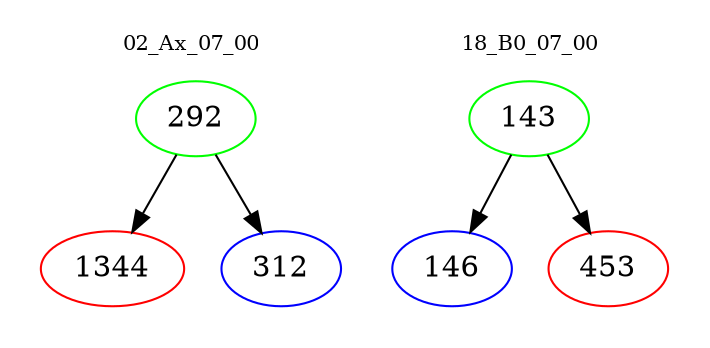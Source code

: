 digraph{
subgraph cluster_0 {
color = white
label = "02_Ax_07_00";
fontsize=10;
T0_292 [label="292", color="green"]
T0_292 -> T0_1344 [color="black"]
T0_1344 [label="1344", color="red"]
T0_292 -> T0_312 [color="black"]
T0_312 [label="312", color="blue"]
}
subgraph cluster_1 {
color = white
label = "18_B0_07_00";
fontsize=10;
T1_143 [label="143", color="green"]
T1_143 -> T1_146 [color="black"]
T1_146 [label="146", color="blue"]
T1_143 -> T1_453 [color="black"]
T1_453 [label="453", color="red"]
}
}
